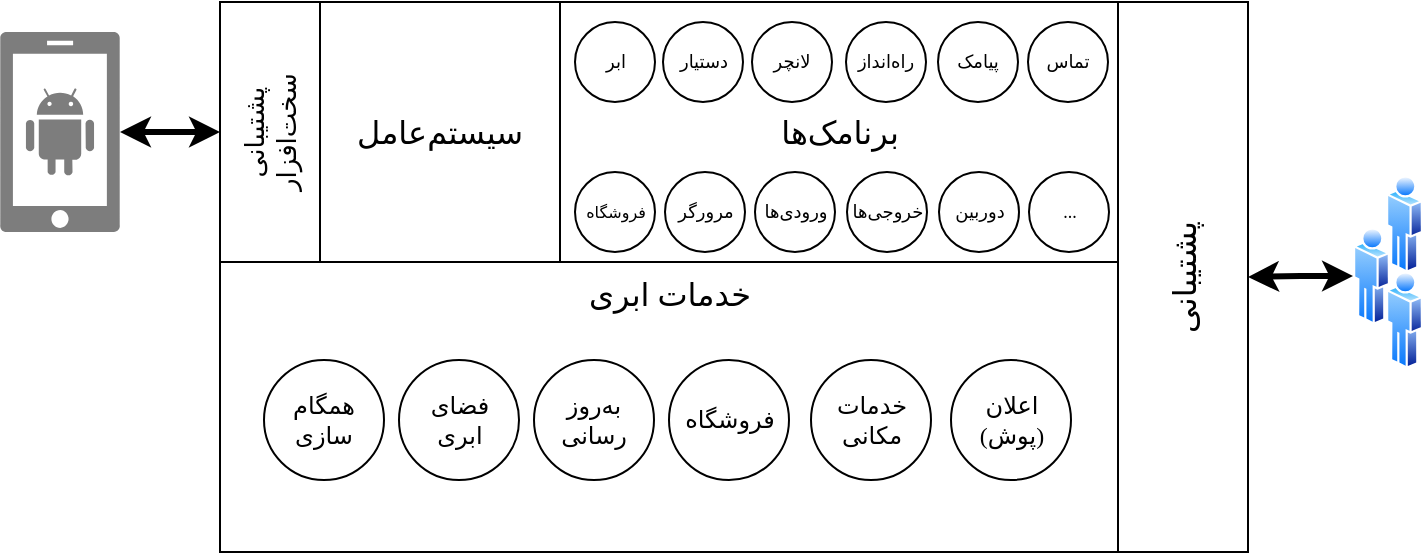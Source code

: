 <mxfile version="10.8.9" type="github"><diagram id="sQjz_Bj3h-QZyTEQvym9" name="Page-1"><mxGraphModel dx="961" dy="541" grid="1" gridSize="10" guides="1" tooltips="1" connect="1" arrows="1" fold="1" page="1" pageScale="1" pageWidth="850" pageHeight="1100" math="0" shadow="0"><root><mxCell id="0"/><mxCell id="1" parent="0"/><mxCell id="WTQTvc_vJL89v7b0RQp--5" value="سیستم‌عامل" style="rounded=0;whiteSpace=wrap;html=1;fontFamily=IRYekan;fontSize=16;" vertex="1" parent="1"><mxGeometry x="300" y="230" width="120" height="130" as="geometry"/></mxCell><mxCell id="WTQTvc_vJL89v7b0RQp--6" value="برنامک‌ها" style="rounded=0;whiteSpace=wrap;html=1;fontFamily=IRYekan;fontSize=16;" vertex="1" parent="1"><mxGeometry x="420" y="230" width="280" height="130" as="geometry"/></mxCell><mxCell id="WTQTvc_vJL89v7b0RQp--8" value="خدمات ابری" style="rounded=0;whiteSpace=wrap;html=1;fontSize=16;fontFamily=IRYekan;fontStyle=0;verticalAlign=top;" vertex="1" parent="1"><mxGeometry x="250" y="360" width="450" height="145" as="geometry"/></mxCell><mxCell id="WTQTvc_vJL89v7b0RQp--9" value="پشتیبانی" style="rounded=0;whiteSpace=wrap;html=1;rotation=-90;fontFamily=IRYekan;fontSize=16;" vertex="1" parent="1"><mxGeometry x="594" y="335" width="275" height="65" as="geometry"/></mxCell><mxCell id="WTQTvc_vJL89v7b0RQp--14" style="edgeStyle=orthogonalEdgeStyle;rounded=0;orthogonalLoop=1;jettySize=auto;html=1;entryX=1;entryY=0.5;entryDx=0;entryDy=0;entryPerimeter=0;strokeWidth=3;startArrow=classic;startFill=1;" edge="1" parent="1" source="WTQTvc_vJL89v7b0RQp--11" target="WTQTvc_vJL89v7b0RQp--12"><mxGeometry relative="1" as="geometry"/></mxCell><mxCell id="WTQTvc_vJL89v7b0RQp--11" value="پشتیبانی&lt;br style=&quot;font-size: 13px;&quot;&gt;سخت‌افزار" style="rounded=0;whiteSpace=wrap;html=1;rotation=-90;fontFamily=IRYekan;fontSize=13;" vertex="1" parent="1"><mxGeometry x="210" y="270" width="130" height="50" as="geometry"/></mxCell><mxCell id="WTQTvc_vJL89v7b0RQp--12" value="" style="pointerEvents=1;shadow=0;dashed=0;html=1;strokeColor=none;labelPosition=center;verticalLabelPosition=bottom;verticalAlign=top;align=center;shape=mxgraph.mscae.enterprise.android_phone;fillColor=#7D7D7D;" vertex="1" parent="1"><mxGeometry x="140" y="245" width="60" height="100" as="geometry"/></mxCell><mxCell id="WTQTvc_vJL89v7b0RQp--21" style="edgeStyle=orthogonalEdgeStyle;rounded=0;orthogonalLoop=1;jettySize=auto;html=1;jumpStyle=none;strokeWidth=3;startArrow=classic;startFill=1;" edge="1" parent="1" source="WTQTvc_vJL89v7b0RQp--18" target="WTQTvc_vJL89v7b0RQp--9"><mxGeometry relative="1" as="geometry"/></mxCell><mxCell id="WTQTvc_vJL89v7b0RQp--22" value="همگام&lt;br&gt;سازی" style="ellipse;whiteSpace=wrap;html=1;aspect=fixed;fontFamily=IRYekan;fontSize=12;textDirection=rtl;" vertex="1" parent="1"><mxGeometry x="272" y="409" width="60" height="60" as="geometry"/></mxCell><mxCell id="WTQTvc_vJL89v7b0RQp--23" value="فضای&lt;br&gt;ابری" style="ellipse;whiteSpace=wrap;html=1;aspect=fixed;fontFamily=IRYekan;fontSize=12;textDirection=rtl;" vertex="1" parent="1"><mxGeometry x="339.5" y="409" width="60" height="60" as="geometry"/></mxCell><mxCell id="WTQTvc_vJL89v7b0RQp--24" value="به‌روز&lt;br&gt;رسانی" style="ellipse;whiteSpace=wrap;html=1;aspect=fixed;fontFamily=IRYekan;fontSize=12;textDirection=rtl;" vertex="1" parent="1"><mxGeometry x="407" y="409" width="60" height="60" as="geometry"/></mxCell><mxCell id="WTQTvc_vJL89v7b0RQp--25" value="اعلان&lt;br&gt;(پوش)" style="ellipse;whiteSpace=wrap;html=1;aspect=fixed;fontFamily=IRYekan;fontSize=12;textDirection=rtl;" vertex="1" parent="1"><mxGeometry x="615.5" y="409" width="60" height="60" as="geometry"/></mxCell><mxCell id="WTQTvc_vJL89v7b0RQp--26" value="خدمات&lt;br&gt;مکانی" style="ellipse;whiteSpace=wrap;html=1;aspect=fixed;fontFamily=IRYekan;fontSize=12;textDirection=rtl;" vertex="1" parent="1"><mxGeometry x="545.5" y="409" width="60" height="60" as="geometry"/></mxCell><mxCell id="WTQTvc_vJL89v7b0RQp--27" value="" style="group" vertex="1" connectable="0" parent="1"><mxGeometry x="816.5" y="316" width="35" height="98" as="geometry"/></mxCell><mxCell id="WTQTvc_vJL89v7b0RQp--15" value="" style="aspect=fixed;perimeter=ellipsePerimeter;html=1;align=center;shadow=0;dashed=0;spacingTop=3;image;image=img/lib/active_directory/user.svg;" vertex="1" parent="WTQTvc_vJL89v7b0RQp--27"><mxGeometry x="16.5" width="18.5" height="50" as="geometry"/></mxCell><mxCell id="WTQTvc_vJL89v7b0RQp--18" value="" style="aspect=fixed;perimeter=ellipsePerimeter;html=1;align=center;shadow=0;dashed=0;spacingTop=3;image;image=img/lib/active_directory/user.svg;" vertex="1" parent="WTQTvc_vJL89v7b0RQp--27"><mxGeometry y="26" width="18.5" height="50" as="geometry"/></mxCell><mxCell id="WTQTvc_vJL89v7b0RQp--19" value="" style="aspect=fixed;perimeter=ellipsePerimeter;html=1;align=center;shadow=0;dashed=0;spacingTop=3;image;image=img/lib/active_directory/user.svg;" vertex="1" parent="WTQTvc_vJL89v7b0RQp--27"><mxGeometry x="16.5" y="48" width="18.5" height="50" as="geometry"/></mxCell><mxCell id="WTQTvc_vJL89v7b0RQp--28" value="ابر" style="ellipse;whiteSpace=wrap;html=1;aspect=fixed;fontFamily=IRYekan;fontSize=9;textDirection=rtl;" vertex="1" parent="1"><mxGeometry x="427.5" y="240" width="40" height="40" as="geometry"/></mxCell><mxCell id="WTQTvc_vJL89v7b0RQp--29" value="فروشگاه" style="ellipse;whiteSpace=wrap;html=1;aspect=fixed;fontFamily=IRYekan;fontSize=12;textDirection=rtl;" vertex="1" parent="1"><mxGeometry x="474.5" y="409" width="60" height="60" as="geometry"/></mxCell><mxCell id="WTQTvc_vJL89v7b0RQp--30" value="فروشگاه" style="ellipse;whiteSpace=wrap;html=1;aspect=fixed;fontFamily=IRYekan;fontSize=8;textDirection=rtl;" vertex="1" parent="1"><mxGeometry x="427.5" y="315" width="40" height="40" as="geometry"/></mxCell><mxCell id="WTQTvc_vJL89v7b0RQp--31" value="دستیار" style="ellipse;whiteSpace=wrap;html=1;aspect=fixed;fontFamily=IRYekan;fontSize=9;textDirection=rtl;" vertex="1" parent="1"><mxGeometry x="471.5" y="240" width="40" height="40" as="geometry"/></mxCell><mxCell id="WTQTvc_vJL89v7b0RQp--33" value="پیامک" style="ellipse;whiteSpace=wrap;html=1;aspect=fixed;fontFamily=IRYekan;fontSize=9;textDirection=rtl;" vertex="1" parent="1"><mxGeometry x="609" y="240" width="40" height="40" as="geometry"/></mxCell><mxCell id="WTQTvc_vJL89v7b0RQp--34" value="راه‌انداز" style="ellipse;whiteSpace=wrap;html=1;aspect=fixed;fontFamily=IRYekan;fontSize=9;textDirection=rtl;" vertex="1" parent="1"><mxGeometry x="563" y="240" width="40" height="40" as="geometry"/></mxCell><mxCell id="WTQTvc_vJL89v7b0RQp--35" value="مرورگر" style="ellipse;whiteSpace=wrap;html=1;aspect=fixed;fontFamily=IRYekan;fontSize=9;textDirection=rtl;" vertex="1" parent="1"><mxGeometry x="472.5" y="315" width="40" height="40" as="geometry"/></mxCell><mxCell id="WTQTvc_vJL89v7b0RQp--36" value="لانچر" style="ellipse;whiteSpace=wrap;html=1;aspect=fixed;fontFamily=IRYekan;fontSize=9;textDirection=rtl;" vertex="1" parent="1"><mxGeometry x="516" y="240" width="40" height="40" as="geometry"/></mxCell><mxCell id="WTQTvc_vJL89v7b0RQp--37" value="ورودی‌ها" style="ellipse;whiteSpace=wrap;html=1;aspect=fixed;fontFamily=IRYekan;fontSize=9;textDirection=rtl;" vertex="1" parent="1"><mxGeometry x="517.5" y="315" width="40" height="40" as="geometry"/></mxCell><mxCell id="WTQTvc_vJL89v7b0RQp--38" value="خروجی‌ها" style="ellipse;whiteSpace=wrap;html=1;aspect=fixed;fontFamily=IRYekan;fontSize=9;textDirection=rtl;" vertex="1" parent="1"><mxGeometry x="563.5" y="315" width="40" height="40" as="geometry"/></mxCell><mxCell id="WTQTvc_vJL89v7b0RQp--39" value="دوربین" style="ellipse;whiteSpace=wrap;html=1;aspect=fixed;fontFamily=IRYekan;fontSize=9;textDirection=rtl;" vertex="1" parent="1"><mxGeometry x="609.5" y="315" width="40" height="40" as="geometry"/></mxCell><mxCell id="WTQTvc_vJL89v7b0RQp--40" value="..." style="ellipse;whiteSpace=wrap;html=1;aspect=fixed;fontFamily=IRYekan;fontSize=9;textDirection=rtl;" vertex="1" parent="1"><mxGeometry x="654.5" y="315" width="40" height="40" as="geometry"/></mxCell><mxCell id="WTQTvc_vJL89v7b0RQp--41" value="تماس" style="ellipse;whiteSpace=wrap;html=1;aspect=fixed;fontFamily=IRYekan;fontSize=9;textDirection=rtl;" vertex="1" parent="1"><mxGeometry x="654" y="240" width="40" height="40" as="geometry"/></mxCell></root></mxGraphModel></diagram></mxfile>